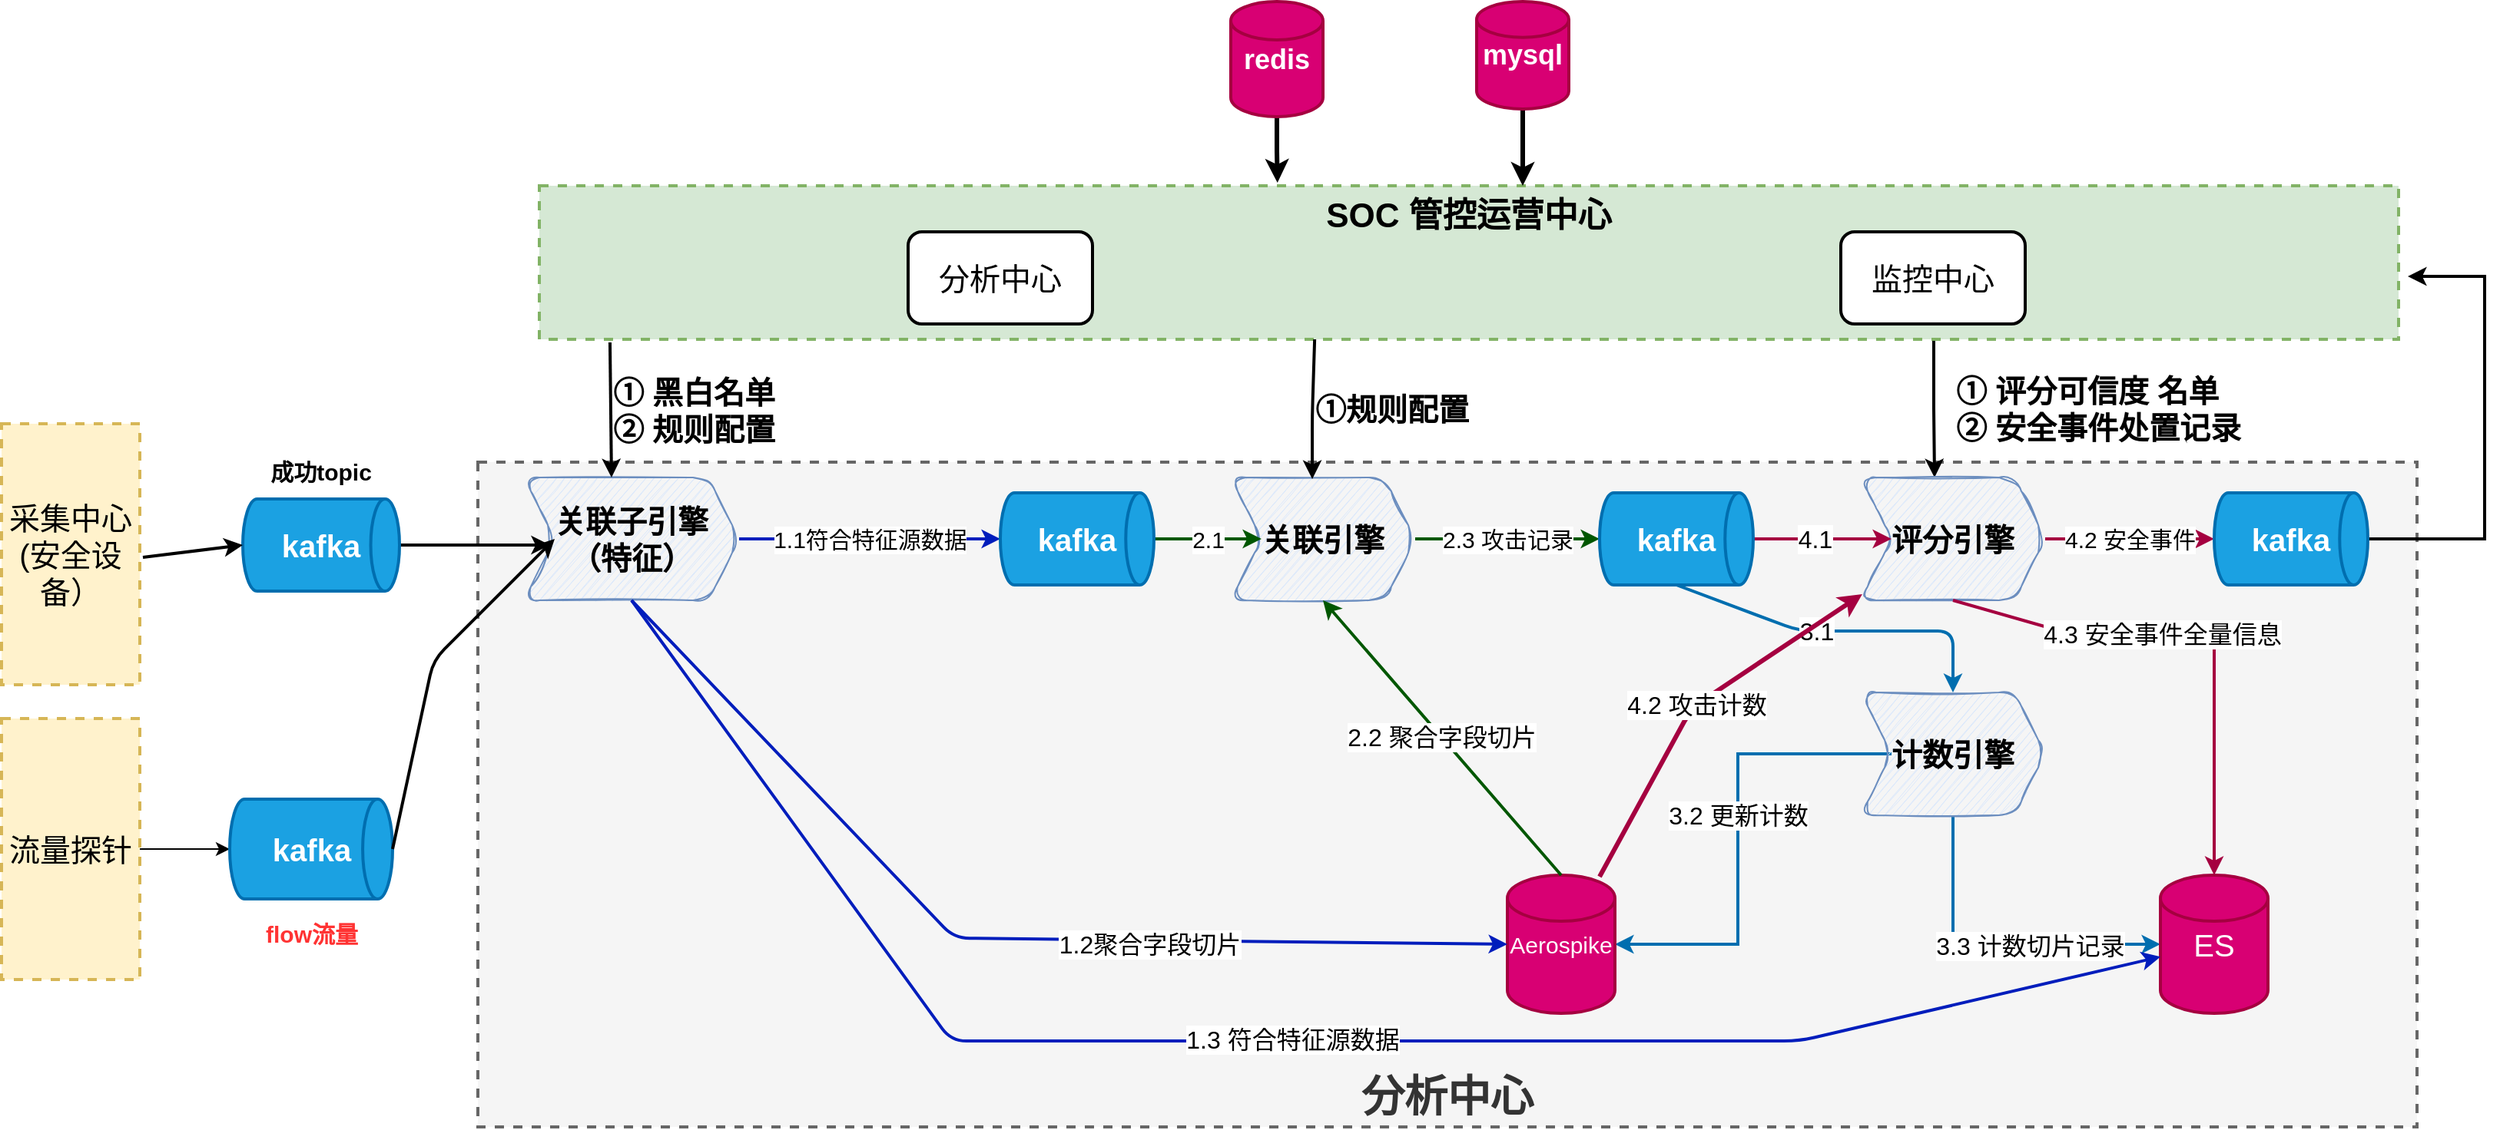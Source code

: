 <mxfile version="13.10.2" type="github">
  <diagram id="k-_hA_vMaZ0_n13lo4ve" name="Page-1">
    <mxGraphModel dx="2500" dy="896" grid="0" gridSize="10" guides="1" tooltips="1" connect="1" arrows="1" fold="1" page="1" pageScale="1" pageWidth="827" pageHeight="1169" math="0" shadow="0">
      <root>
        <mxCell id="0" />
        <mxCell id="1" parent="0" />
        <mxCell id="I-t4ilNqCJrQ_DmIzYB3-65" value="分析中心" style="rounded=0;whiteSpace=wrap;html=1;strokeWidth=2;fontSize=28;dashed=1;verticalAlign=bottom;fillColor=#f5f5f5;strokeColor=#666666;fontColor=#333333;fontStyle=1" parent="1" vertex="1">
          <mxGeometry x="-60" y="810" width="1262" height="433" as="geometry" />
        </mxCell>
        <mxCell id="I-t4ilNqCJrQ_DmIzYB3-51" value="&lt;b&gt;① 评分可信度 名单&lt;br&gt;&lt;/b&gt;&lt;div&gt;&lt;b&gt;② 安全事件处置记录&lt;/b&gt;&lt;/div&gt;" style="edgeStyle=orthogonalEdgeStyle;rounded=0;orthogonalLoop=1;jettySize=auto;html=1;exitX=0.75;exitY=1;exitDx=0;exitDy=0;entryX=0.4;entryY=0;entryDx=0;entryDy=0;entryPerimeter=0;strokeWidth=2;fontSize=20;align=left;" parent="1" source="I-t4ilNqCJrQ_DmIzYB3-13" target="I-t4ilNqCJrQ_DmIzYB3-3" edge="1">
          <mxGeometry x="0.007" y="12" relative="1" as="geometry">
            <mxPoint as="offset" />
          </mxGeometry>
        </mxCell>
        <mxCell id="I-t4ilNqCJrQ_DmIzYB3-13" value="SOC 管控运营中心" style="rounded=0;whiteSpace=wrap;html=1;dashed=1;strokeWidth=2;fontSize=22;fontStyle=1;verticalAlign=top;fillColor=#d5e8d4;strokeColor=#82b366;" parent="1" vertex="1">
          <mxGeometry x="-20" y="630" width="1210" height="100" as="geometry" />
        </mxCell>
        <mxCell id="I-t4ilNqCJrQ_DmIzYB3-17" value="1.1符合特征源数据" style="edgeStyle=orthogonalEdgeStyle;rounded=0;orthogonalLoop=1;jettySize=auto;html=1;fontSize=15;strokeWidth=2;fillColor=#0050ef;strokeColor=#001DBC;" parent="1" source="I-t4ilNqCJrQ_DmIzYB3-1" target="I-t4ilNqCJrQ_DmIzYB3-5" edge="1">
          <mxGeometry relative="1" as="geometry" />
        </mxCell>
        <mxCell id="I-t4ilNqCJrQ_DmIzYB3-1" value="关联子引擎（特征）" style="shape=step;perimeter=stepPerimeter;whiteSpace=wrap;html=1;fixedSize=1;rounded=1;strokeColor=#6c8ebf;fillColor=#dae8fc;sketch=1;fontSize=20;fontStyle=1" parent="1" vertex="1">
          <mxGeometry x="-30" y="820" width="140" height="80" as="geometry" />
        </mxCell>
        <mxCell id="I-t4ilNqCJrQ_DmIzYB3-19" value="2.3 攻击记录" style="edgeStyle=orthogonalEdgeStyle;rounded=0;orthogonalLoop=1;jettySize=auto;html=1;exitX=1;exitY=0.5;exitDx=0;exitDy=0;strokeWidth=2;fontSize=15;fillColor=#008a00;strokeColor=#005700;" parent="1" source="I-t4ilNqCJrQ_DmIzYB3-2" target="I-t4ilNqCJrQ_DmIzYB3-6" edge="1">
          <mxGeometry relative="1" as="geometry" />
        </mxCell>
        <mxCell id="I-t4ilNqCJrQ_DmIzYB3-2" value="关联引擎" style="shape=step;perimeter=stepPerimeter;whiteSpace=wrap;html=1;fixedSize=1;rounded=1;strokeColor=#6c8ebf;fillColor=#dae8fc;sketch=1;fontSize=20;fontStyle=1" parent="1" vertex="1">
          <mxGeometry x="430" y="820" width="120" height="80" as="geometry" />
        </mxCell>
        <mxCell id="I-t4ilNqCJrQ_DmIzYB3-22" value="4.2 安全事件" style="edgeStyle=orthogonalEdgeStyle;rounded=0;orthogonalLoop=1;jettySize=auto;html=1;exitX=1;exitY=0.5;exitDx=0;exitDy=0;entryX=0;entryY=0.5;entryDx=0;entryDy=0;entryPerimeter=0;strokeWidth=2;fontSize=15;fillColor=#d80073;strokeColor=#A50040;" parent="1" source="I-t4ilNqCJrQ_DmIzYB3-3" target="I-t4ilNqCJrQ_DmIzYB3-11" edge="1">
          <mxGeometry relative="1" as="geometry" />
        </mxCell>
        <mxCell id="I-t4ilNqCJrQ_DmIzYB3-3" value="评分引擎" style="shape=step;perimeter=stepPerimeter;whiteSpace=wrap;html=1;fixedSize=1;sketch=1;fillColor=#dae8fc;strokeColor=#6c8ebf;fontSize=20;fontStyle=1;shadow=0;rounded=1;" parent="1" vertex="1">
          <mxGeometry x="840" y="820" width="120" height="80" as="geometry" />
        </mxCell>
        <mxCell id="I-t4ilNqCJrQ_DmIzYB3-25" style="edgeStyle=orthogonalEdgeStyle;rounded=0;orthogonalLoop=1;jettySize=auto;html=1;exitX=0.5;exitY=1;exitDx=0;exitDy=0;entryX=0;entryY=0.5;entryDx=0;entryDy=0;entryPerimeter=0;strokeWidth=2;fontSize=16;fillColor=#1ba1e2;strokeColor=#006EAF;" parent="1" source="I-t4ilNqCJrQ_DmIzYB3-4" target="I-t4ilNqCJrQ_DmIzYB3-7" edge="1">
          <mxGeometry relative="1" as="geometry" />
        </mxCell>
        <mxCell id="I-t4ilNqCJrQ_DmIzYB3-38" value="3.3 计数切片记录" style="edgeLabel;html=1;align=center;verticalAlign=middle;resizable=0;points=[];fontSize=16;" parent="I-t4ilNqCJrQ_DmIzYB3-25" vertex="1" connectable="0">
          <mxGeometry x="0.224" y="-1" relative="1" as="geometry">
            <mxPoint as="offset" />
          </mxGeometry>
        </mxCell>
        <mxCell id="I-t4ilNqCJrQ_DmIzYB3-26" style="edgeStyle=orthogonalEdgeStyle;rounded=0;orthogonalLoop=1;jettySize=auto;html=1;exitX=0;exitY=0.5;exitDx=0;exitDy=0;entryX=1;entryY=0.5;entryDx=0;entryDy=0;entryPerimeter=0;strokeWidth=2;fontSize=16;fillColor=#1ba1e2;strokeColor=#006EAF;" parent="1" source="I-t4ilNqCJrQ_DmIzYB3-4" target="I-t4ilNqCJrQ_DmIzYB3-16" edge="1">
          <mxGeometry relative="1" as="geometry" />
        </mxCell>
        <mxCell id="I-t4ilNqCJrQ_DmIzYB3-39" value="3.2 更新计数" style="edgeLabel;html=1;align=center;verticalAlign=middle;resizable=0;points=[];fontSize=16;" parent="I-t4ilNqCJrQ_DmIzYB3-26" vertex="1" connectable="0">
          <mxGeometry x="-0.737" y="-2" relative="1" as="geometry">
            <mxPoint x="-60" y="42" as="offset" />
          </mxGeometry>
        </mxCell>
        <mxCell id="I-t4ilNqCJrQ_DmIzYB3-4" value="计数引擎" style="shape=step;perimeter=stepPerimeter;whiteSpace=wrap;html=1;fixedSize=1;sketch=1;fillColor=#dae8fc;strokeColor=#6c8ebf;fontSize=20;fontStyle=1;shadow=0;rounded=1;" parent="1" vertex="1">
          <mxGeometry x="840" y="960" width="120" height="80" as="geometry" />
        </mxCell>
        <mxCell id="I-t4ilNqCJrQ_DmIzYB3-18" value="2.1" style="edgeStyle=orthogonalEdgeStyle;rounded=0;orthogonalLoop=1;jettySize=auto;html=1;strokeWidth=2;fontSize=15;fillColor=#008a00;strokeColor=#005700;" parent="1" source="I-t4ilNqCJrQ_DmIzYB3-5" target="I-t4ilNqCJrQ_DmIzYB3-2" edge="1">
          <mxGeometry relative="1" as="geometry" />
        </mxCell>
        <mxCell id="I-t4ilNqCJrQ_DmIzYB3-5" value="kafka" style="strokeWidth=2;html=1;shape=mxgraph.flowchart.direct_data;whiteSpace=wrap;fontStyle=1;fontSize=20;fillColor=#1ba1e2;strokeColor=#006EAF;fontColor=#ffffff;" parent="1" vertex="1">
          <mxGeometry x="280" y="830" width="100" height="60" as="geometry" />
        </mxCell>
        <mxCell id="I-t4ilNqCJrQ_DmIzYB3-20" style="edgeStyle=orthogonalEdgeStyle;rounded=0;orthogonalLoop=1;jettySize=auto;html=1;exitX=1;exitY=0.5;exitDx=0;exitDy=0;exitPerimeter=0;strokeWidth=2;fontSize=15;fillColor=#d80073;strokeColor=#A50040;" parent="1" source="I-t4ilNqCJrQ_DmIzYB3-6" target="I-t4ilNqCJrQ_DmIzYB3-3" edge="1">
          <mxGeometry relative="1" as="geometry" />
        </mxCell>
        <mxCell id="I-t4ilNqCJrQ_DmIzYB3-33" value="4.1" style="edgeLabel;html=1;align=center;verticalAlign=middle;resizable=0;points=[];fontSize=16;" parent="I-t4ilNqCJrQ_DmIzYB3-20" vertex="1" connectable="0">
          <mxGeometry x="0.267" y="5" relative="1" as="geometry">
            <mxPoint x="-17" y="5" as="offset" />
          </mxGeometry>
        </mxCell>
        <mxCell id="I-t4ilNqCJrQ_DmIzYB3-6" value="kafka" style="strokeWidth=2;html=1;shape=mxgraph.flowchart.direct_data;whiteSpace=wrap;fontStyle=1;fontSize=20;fillColor=#1ba1e2;strokeColor=#006EAF;fontColor=#ffffff;" parent="1" vertex="1">
          <mxGeometry x="670" y="830" width="100" height="60" as="geometry" />
        </mxCell>
        <mxCell id="I-t4ilNqCJrQ_DmIzYB3-7" value="ES" style="strokeWidth=2;html=1;shape=mxgraph.flowchart.database;whiteSpace=wrap;fontSize=20;fillColor=#d80073;strokeColor=#A50040;fontColor=#ffffff;" parent="1" vertex="1">
          <mxGeometry x="1035" y="1079" width="70" height="90" as="geometry" />
        </mxCell>
        <mxCell id="I-t4ilNqCJrQ_DmIzYB3-50" style="edgeStyle=orthogonalEdgeStyle;rounded=0;orthogonalLoop=1;jettySize=auto;html=1;exitX=0.5;exitY=1;exitDx=0;exitDy=0;exitPerimeter=0;entryX=0.397;entryY=-0.02;entryDx=0;entryDy=0;entryPerimeter=0;strokeWidth=3;fontSize=20;" parent="1" source="I-t4ilNqCJrQ_DmIzYB3-8" target="I-t4ilNqCJrQ_DmIzYB3-13" edge="1">
          <mxGeometry relative="1" as="geometry" />
        </mxCell>
        <mxCell id="I-t4ilNqCJrQ_DmIzYB3-8" value="redis" style="strokeWidth=2;html=1;shape=mxgraph.flowchart.database;whiteSpace=wrap;fontSize=18;fontStyle=1;fillColor=#d80073;strokeColor=#A50040;fontColor=#ffffff;" parent="1" vertex="1">
          <mxGeometry x="430" y="510" width="60" height="75" as="geometry" />
        </mxCell>
        <mxCell id="I-t4ilNqCJrQ_DmIzYB3-45" value="" style="edgeStyle=orthogonalEdgeStyle;rounded=0;orthogonalLoop=1;jettySize=auto;html=1;strokeWidth=3;fontSize=20;" parent="1" source="I-t4ilNqCJrQ_DmIzYB3-9" target="I-t4ilNqCJrQ_DmIzYB3-13" edge="1">
          <mxGeometry relative="1" as="geometry">
            <mxPoint x="610" y="640" as="targetPoint" />
            <Array as="points">
              <mxPoint x="620" y="620" />
              <mxPoint x="620" y="620" />
            </Array>
          </mxGeometry>
        </mxCell>
        <mxCell id="I-t4ilNqCJrQ_DmIzYB3-9" value="mysql" style="strokeWidth=2;html=1;shape=mxgraph.flowchart.database;whiteSpace=wrap;fontSize=18;fontStyle=1;fillColor=#d80073;strokeColor=#A50040;fontColor=#ffffff;" parent="1" vertex="1">
          <mxGeometry x="590" y="510" width="60" height="70" as="geometry" />
        </mxCell>
        <mxCell id="I-t4ilNqCJrQ_DmIzYB3-66" style="edgeStyle=orthogonalEdgeStyle;rounded=0;orthogonalLoop=1;jettySize=auto;html=1;strokeWidth=2;fontSize=28;align=left;" parent="1" source="I-t4ilNqCJrQ_DmIzYB3-11" edge="1">
          <mxGeometry relative="1" as="geometry">
            <mxPoint x="1196" y="689" as="targetPoint" />
            <Array as="points">
              <mxPoint x="1246" y="860" />
              <mxPoint x="1246" y="689" />
            </Array>
          </mxGeometry>
        </mxCell>
        <mxCell id="I-t4ilNqCJrQ_DmIzYB3-11" value="kafka" style="strokeWidth=2;html=1;shape=mxgraph.flowchart.direct_data;whiteSpace=wrap;fontStyle=1;fontSize=20;fillColor=#1ba1e2;strokeColor=#006EAF;fontColor=#ffffff;" parent="1" vertex="1">
          <mxGeometry x="1070" y="830" width="100" height="60" as="geometry" />
        </mxCell>
        <mxCell id="I-t4ilNqCJrQ_DmIzYB3-16" value="Aerospike" style="strokeWidth=2;html=1;shape=mxgraph.flowchart.database;whiteSpace=wrap;fontSize=15;fillColor=#d80073;strokeColor=#A50040;fontColor=#ffffff;sketch=0;" parent="1" vertex="1">
          <mxGeometry x="610" y="1079" width="70" height="90" as="geometry" />
        </mxCell>
        <mxCell id="I-t4ilNqCJrQ_DmIzYB3-21" value="" style="endArrow=classic;html=1;strokeWidth=2;fontSize=15;entryX=0.5;entryY=0;entryDx=0;entryDy=0;exitX=0.5;exitY=1;exitDx=0;exitDy=0;exitPerimeter=0;fillColor=#1ba1e2;strokeColor=#006EAF;" parent="1" source="I-t4ilNqCJrQ_DmIzYB3-6" target="I-t4ilNqCJrQ_DmIzYB3-4" edge="1">
          <mxGeometry width="50" height="50" relative="1" as="geometry">
            <mxPoint x="810" y="860" as="sourcePoint" />
            <mxPoint x="800" y="920" as="targetPoint" />
            <Array as="points">
              <mxPoint x="800" y="920" />
              <mxPoint x="900" y="920" />
            </Array>
          </mxGeometry>
        </mxCell>
        <mxCell id="I-t4ilNqCJrQ_DmIzYB3-34" value="3.1" style="edgeLabel;html=1;align=center;verticalAlign=middle;resizable=0;points=[];fontSize=16;" parent="I-t4ilNqCJrQ_DmIzYB3-21" vertex="1" connectable="0">
          <mxGeometry x="-0.483" y="29" relative="1" as="geometry">
            <mxPoint x="25.51" y="36.79" as="offset" />
          </mxGeometry>
        </mxCell>
        <mxCell id="I-t4ilNqCJrQ_DmIzYB3-24" value="" style="endArrow=classic;html=1;strokeWidth=2;fontSize=15;exitX=0.5;exitY=1;exitDx=0;exitDy=0;fillColor=#d80073;strokeColor=#A50040;" parent="1" source="I-t4ilNqCJrQ_DmIzYB3-3" target="I-t4ilNqCJrQ_DmIzYB3-7" edge="1">
          <mxGeometry width="50" height="50" relative="1" as="geometry">
            <mxPoint x="980" y="860" as="sourcePoint" />
            <mxPoint x="1070" y="960" as="targetPoint" />
            <Array as="points">
              <mxPoint x="970" y="920" />
              <mxPoint x="1070" y="920" />
            </Array>
          </mxGeometry>
        </mxCell>
        <mxCell id="I-t4ilNqCJrQ_DmIzYB3-37" value="4.3 安全事件全量信息" style="edgeLabel;html=1;align=center;verticalAlign=middle;resizable=0;points=[];fontSize=16;" parent="I-t4ilNqCJrQ_DmIzYB3-24" vertex="1" connectable="0">
          <mxGeometry x="-0.163" y="-2" relative="1" as="geometry">
            <mxPoint as="offset" />
          </mxGeometry>
        </mxCell>
        <mxCell id="I-t4ilNqCJrQ_DmIzYB3-29" value="" style="endArrow=classic;html=1;strokeWidth=2;fontSize=16;exitX=0.5;exitY=1;exitDx=0;exitDy=0;entryX=0;entryY=0.5;entryDx=0;entryDy=0;entryPerimeter=0;fillColor=#0050ef;strokeColor=#001DBC;" parent="1" source="I-t4ilNqCJrQ_DmIzYB3-1" target="I-t4ilNqCJrQ_DmIzYB3-16" edge="1">
          <mxGeometry width="50" height="50" relative="1" as="geometry">
            <mxPoint x="200" y="1080" as="sourcePoint" />
            <mxPoint x="170" y="1150" as="targetPoint" />
            <Array as="points">
              <mxPoint x="250" y="1120" />
            </Array>
          </mxGeometry>
        </mxCell>
        <mxCell id="I-t4ilNqCJrQ_DmIzYB3-31" value="1.2聚合字段切片" style="edgeLabel;html=1;align=center;verticalAlign=middle;resizable=0;points=[];fontSize=16;" parent="I-t4ilNqCJrQ_DmIzYB3-29" vertex="1" connectable="0">
          <mxGeometry x="0.296" y="-2" relative="1" as="geometry">
            <mxPoint as="offset" />
          </mxGeometry>
        </mxCell>
        <mxCell id="I-t4ilNqCJrQ_DmIzYB3-30" value="2.2 聚合字段切片" style="endArrow=classic;html=1;strokeWidth=2;fontSize=16;entryX=0.5;entryY=1;entryDx=0;entryDy=0;exitX=0.5;exitY=0;exitDx=0;exitDy=0;exitPerimeter=0;fillColor=#008a00;strokeColor=#005700;" parent="1" source="I-t4ilNqCJrQ_DmIzYB3-16" target="I-t4ilNqCJrQ_DmIzYB3-2" edge="1">
          <mxGeometry width="50" height="50" relative="1" as="geometry">
            <mxPoint x="540" y="1000" as="sourcePoint" />
            <mxPoint x="590" y="950" as="targetPoint" />
          </mxGeometry>
        </mxCell>
        <mxCell id="I-t4ilNqCJrQ_DmIzYB3-41" value="4.2 攻击计数" style="endArrow=classic;html=1;strokeWidth=3;fontSize=16;entryX=0.008;entryY=0.95;entryDx=0;entryDy=0;entryPerimeter=0;fillColor=#d80073;strokeColor=#A50040;" parent="1" target="I-t4ilNqCJrQ_DmIzYB3-3" edge="1">
          <mxGeometry width="50" height="50" relative="1" as="geometry">
            <mxPoint x="670" y="1080" as="sourcePoint" />
            <mxPoint x="720" y="990" as="targetPoint" />
            <Array as="points">
              <mxPoint x="670" y="1080" />
              <mxPoint x="730" y="970" />
            </Array>
          </mxGeometry>
        </mxCell>
        <mxCell id="I-t4ilNqCJrQ_DmIzYB3-47" value="分析中心" style="rounded=1;whiteSpace=wrap;html=1;strokeWidth=2;fontSize=20;" parent="1" vertex="1">
          <mxGeometry x="220" y="660" width="120" height="60" as="geometry" />
        </mxCell>
        <mxCell id="I-t4ilNqCJrQ_DmIzYB3-48" value="监控中心" style="rounded=1;whiteSpace=wrap;html=1;strokeWidth=2;fontSize=20;" parent="1" vertex="1">
          <mxGeometry x="827" y="660" width="120" height="60" as="geometry" />
        </mxCell>
        <mxCell id="I-t4ilNqCJrQ_DmIzYB3-52" value="&lt;b&gt;① 黑白名单&lt;br&gt;② 规则配置&lt;/b&gt;" style="endArrow=classic;html=1;strokeWidth=2;fontSize=20;align=left;exitX=0.038;exitY=1.02;exitDx=0;exitDy=0;exitPerimeter=0;entryX=0.407;entryY=0;entryDx=0;entryDy=0;entryPerimeter=0;" parent="1" source="I-t4ilNqCJrQ_DmIzYB3-13" target="I-t4ilNqCJrQ_DmIzYB3-1" edge="1">
          <mxGeometry width="50" height="50" relative="1" as="geometry">
            <mxPoint x="130" y="820" as="sourcePoint" />
            <mxPoint x="180" y="770" as="targetPoint" />
          </mxGeometry>
        </mxCell>
        <mxCell id="I-t4ilNqCJrQ_DmIzYB3-55" value="&lt;b&gt;①规则配置&lt;/b&gt;" style="endArrow=classic;html=1;strokeWidth=2;fontSize=20;align=left;exitX=0.417;exitY=1;exitDx=0;exitDy=0;exitPerimeter=0;entryX=0.442;entryY=0.013;entryDx=0;entryDy=0;entryPerimeter=0;" parent="1" source="I-t4ilNqCJrQ_DmIzYB3-13" target="I-t4ilNqCJrQ_DmIzYB3-2" edge="1">
          <mxGeometry width="50" height="50" relative="1" as="geometry">
            <mxPoint x="470" y="800" as="sourcePoint" />
            <mxPoint x="520" y="750" as="targetPoint" />
            <Array as="points">
              <mxPoint x="483" y="780" />
            </Array>
          </mxGeometry>
        </mxCell>
        <mxCell id="I-t4ilNqCJrQ_DmIzYB3-56" value="" style="endArrow=classic;html=1;strokeWidth=2;fontSize=20;align=left;entryX=0.121;entryY=0.588;entryDx=0;entryDy=0;entryPerimeter=0;exitX=1;exitY=0.5;exitDx=0;exitDy=0;exitPerimeter=0;" parent="1" edge="1" source="I-t4ilNqCJrQ_DmIzYB3-60">
          <mxGeometry width="50" height="50" relative="1" as="geometry">
            <mxPoint x="-120" y="867" as="sourcePoint" />
            <mxPoint x="-13.06" y="864.04" as="targetPoint" />
          </mxGeometry>
        </mxCell>
        <mxCell id="I-t4ilNqCJrQ_DmIzYB3-59" value="采集中心&lt;br&gt;(安全设备）" style="rounded=0;whiteSpace=wrap;html=1;strokeWidth=2;fontSize=20;dashed=1;fillColor=#fff2cc;strokeColor=#d6b656;" parent="1" vertex="1">
          <mxGeometry x="-370" y="785" width="90" height="170" as="geometry" />
        </mxCell>
        <mxCell id="I-t4ilNqCJrQ_DmIzYB3-60" value="kafka" style="strokeWidth=2;html=1;shape=mxgraph.flowchart.direct_data;whiteSpace=wrap;fontStyle=1;fontSize=20;fillColor=#1ba1e2;strokeColor=#006EAF;fontColor=#ffffff;" parent="1" vertex="1">
          <mxGeometry x="-213" y="834" width="102" height="60" as="geometry" />
        </mxCell>
        <mxCell id="I-t4ilNqCJrQ_DmIzYB3-63" value="" style="endArrow=classic;html=1;strokeWidth=2;fontSize=20;align=left;entryX=0;entryY=0.5;entryDx=0;entryDy=0;entryPerimeter=0;" parent="1" target="I-t4ilNqCJrQ_DmIzYB3-60" edge="1">
          <mxGeometry width="50" height="50" relative="1" as="geometry">
            <mxPoint x="-278" y="872" as="sourcePoint" />
            <mxPoint x="-222" y="872" as="targetPoint" />
          </mxGeometry>
        </mxCell>
        <mxCell id="I-t4ilNqCJrQ_DmIzYB3-71" value="" style="endArrow=classic;html=1;strokeWidth=2;fontSize=28;align=left;exitX=0.5;exitY=1;exitDx=0;exitDy=0;fillColor=#0050ef;strokeColor=#001DBC;" parent="1" source="I-t4ilNqCJrQ_DmIzYB3-1" target="I-t4ilNqCJrQ_DmIzYB3-7" edge="1">
          <mxGeometry width="50" height="50" relative="1" as="geometry">
            <mxPoint x="74" y="1191" as="sourcePoint" />
            <mxPoint x="1114.5" y="1393" as="targetPoint" />
            <Array as="points">
              <mxPoint x="248" y="1187" />
              <mxPoint x="800" y="1187" />
            </Array>
          </mxGeometry>
        </mxCell>
        <mxCell id="I-t4ilNqCJrQ_DmIzYB3-72" value="1.3 符合特征源数据" style="edgeLabel;html=1;align=center;verticalAlign=middle;resizable=0;points=[];fontSize=16;" parent="I-t4ilNqCJrQ_DmIzYB3-71" vertex="1" connectable="0">
          <mxGeometry x="0.004" y="1" relative="1" as="geometry">
            <mxPoint as="offset" />
          </mxGeometry>
        </mxCell>
        <mxCell id="cyCyuTx88-SfRSvk_KdN-2" style="edgeStyle=orthogonalEdgeStyle;rounded=0;orthogonalLoop=1;jettySize=auto;html=1;entryX=0;entryY=0.5;entryDx=0;entryDy=0;entryPerimeter=0;" edge="1" parent="1" source="cyCyuTx88-SfRSvk_KdN-1" target="cyCyuTx88-SfRSvk_KdN-3">
          <mxGeometry relative="1" as="geometry">
            <mxPoint x="-231.765" y="1062" as="targetPoint" />
          </mxGeometry>
        </mxCell>
        <mxCell id="cyCyuTx88-SfRSvk_KdN-1" value="流量探针" style="rounded=0;whiteSpace=wrap;html=1;strokeWidth=2;fontSize=20;dashed=1;fillColor=#fff2cc;strokeColor=#d6b656;" vertex="1" parent="1">
          <mxGeometry x="-370" y="977" width="90" height="170" as="geometry" />
        </mxCell>
        <mxCell id="cyCyuTx88-SfRSvk_KdN-3" value="kafka" style="strokeWidth=2;html=1;shape=mxgraph.flowchart.direct_data;whiteSpace=wrap;fontStyle=1;fontSize=20;fillColor=#1ba1e2;strokeColor=#006EAF;fontColor=#ffffff;" vertex="1" parent="1">
          <mxGeometry x="-221.5" y="1029.5" width="106" height="65" as="geometry" />
        </mxCell>
        <mxCell id="cyCyuTx88-SfRSvk_KdN-5" value="" style="endArrow=classic;html=1;exitX=1;exitY=0.5;exitDx=0;exitDy=0;exitPerimeter=0;entryX=0;entryY=0.5;entryDx=0;entryDy=0;strokeWidth=2;" edge="1" parent="1" source="cyCyuTx88-SfRSvk_KdN-3" target="I-t4ilNqCJrQ_DmIzYB3-1">
          <mxGeometry width="50" height="50" relative="1" as="geometry">
            <mxPoint x="-143" y="1008" as="sourcePoint" />
            <mxPoint x="-93" y="958" as="targetPoint" />
            <Array as="points">
              <mxPoint x="-89" y="939" />
            </Array>
          </mxGeometry>
        </mxCell>
        <mxCell id="cyCyuTx88-SfRSvk_KdN-9" value="成功topic" style="text;html=1;strokeColor=none;fillColor=none;align=center;verticalAlign=middle;whiteSpace=wrap;rounded=0;fontSize=15;fontStyle=1" vertex="1" parent="1">
          <mxGeometry x="-206.75" y="802" width="89.5" height="28" as="geometry" />
        </mxCell>
        <mxCell id="cyCyuTx88-SfRSvk_KdN-11" value="flow流量" style="text;html=1;strokeColor=none;fillColor=none;align=center;verticalAlign=middle;whiteSpace=wrap;rounded=0;fontSize=15;fontStyle=1;fontColor=#FF3333;" vertex="1" parent="1">
          <mxGeometry x="-213.25" y="1103" width="89.5" height="28" as="geometry" />
        </mxCell>
      </root>
    </mxGraphModel>
  </diagram>
</mxfile>
